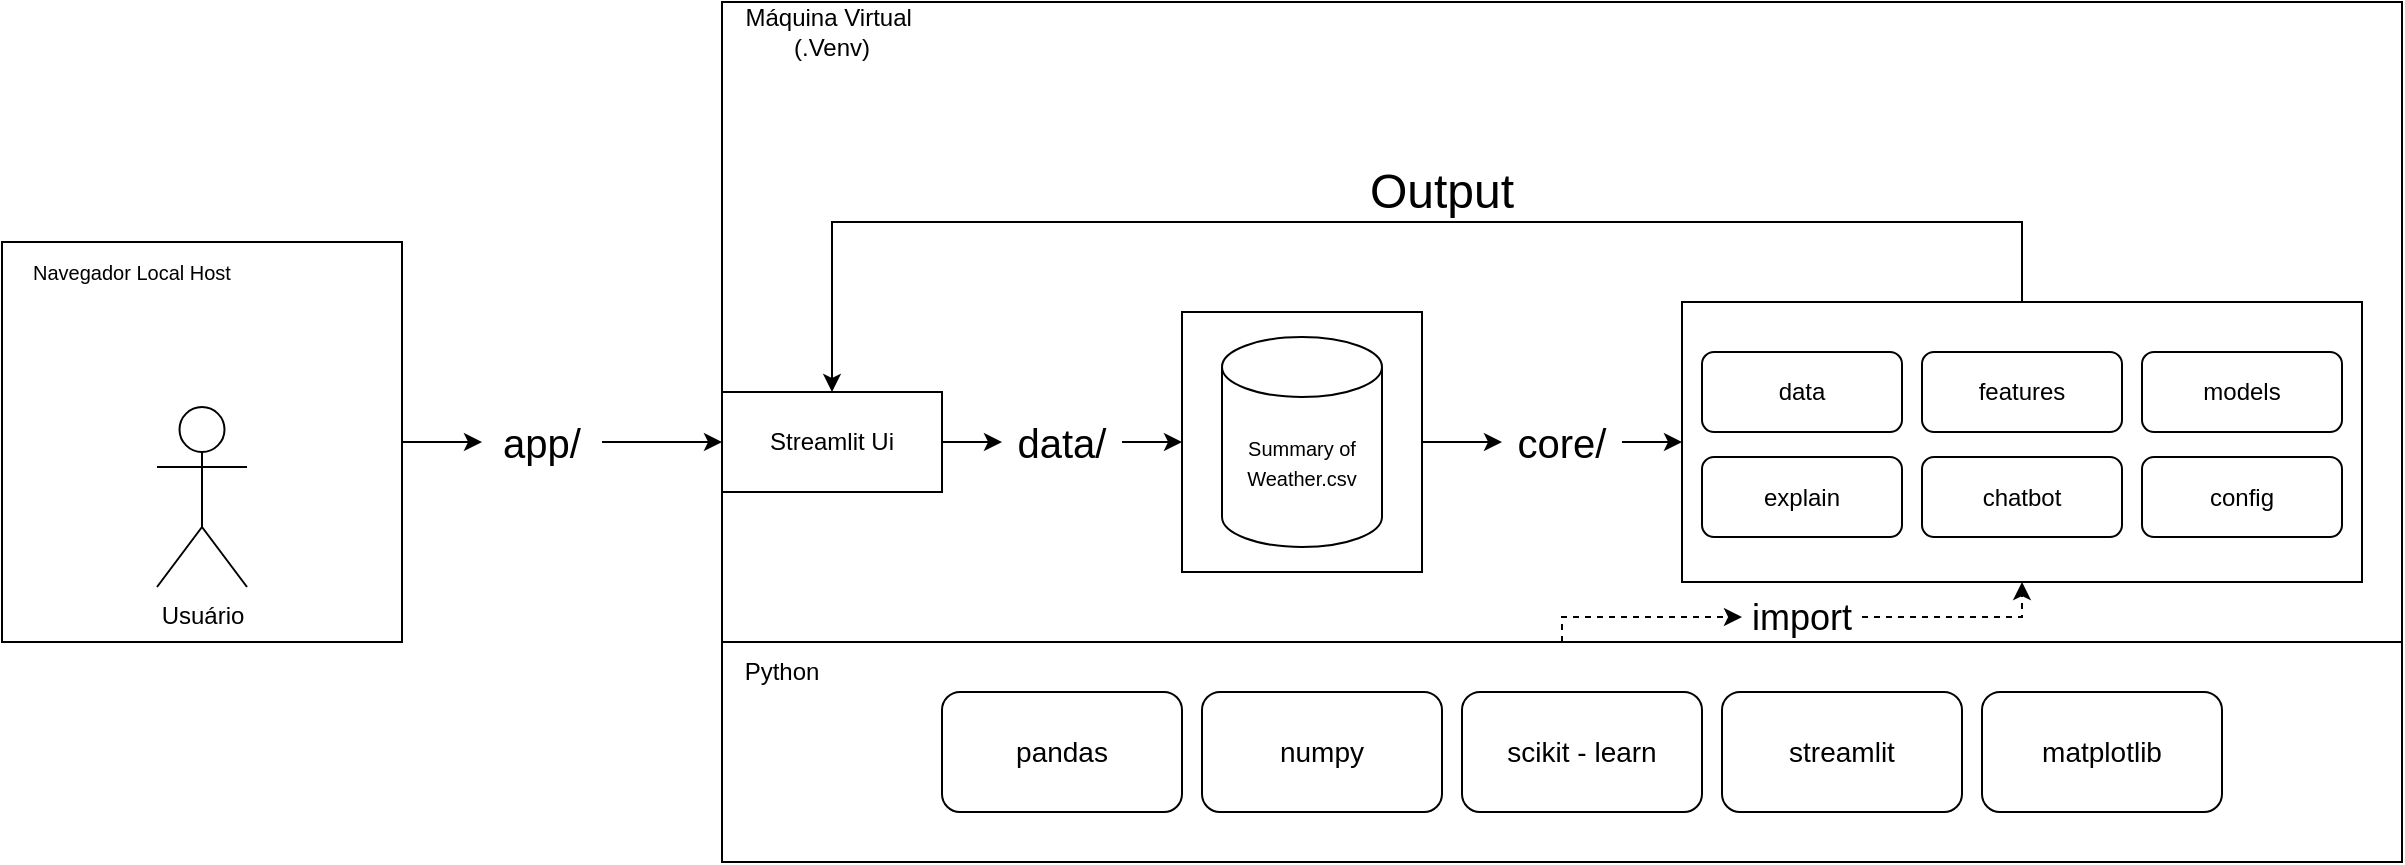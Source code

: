 <mxfile version="28.1.1">
  <diagram name="Página-1" id="7clNu2niKi_tRTRILwhC">
    <mxGraphModel dx="1605" dy="431" grid="1" gridSize="10" guides="1" tooltips="1" connect="1" arrows="1" fold="1" page="1" pageScale="1" pageWidth="827" pageHeight="1169" math="0" shadow="0">
      <root>
        <mxCell id="0" />
        <mxCell id="1" parent="0" />
        <mxCell id="QqDEhd43fWeGcJnSrxIc-2" value="" style="whiteSpace=wrap;html=1;aspect=fixed;" vertex="1" parent="1">
          <mxGeometry x="-10" y="120" width="200" height="200" as="geometry" />
        </mxCell>
        <mxCell id="QqDEhd43fWeGcJnSrxIc-3" value="&lt;font style=&quot;font-size: 10px;&quot;&gt;Navegador Local Host&lt;/font&gt;" style="text;html=1;align=center;verticalAlign=middle;whiteSpace=wrap;rounded=0;" vertex="1" parent="1">
          <mxGeometry x="-10" y="120" width="130" height="30" as="geometry" />
        </mxCell>
        <mxCell id="QqDEhd43fWeGcJnSrxIc-4" value="Usuário" style="shape=umlActor;verticalLabelPosition=bottom;verticalAlign=top;html=1;" vertex="1" parent="1">
          <mxGeometry x="67.5" y="202.5" width="45" height="90" as="geometry" />
        </mxCell>
        <mxCell id="QqDEhd43fWeGcJnSrxIc-5" value="" style="endArrow=classic;html=1;rounded=0;exitX=1;exitY=0.5;exitDx=0;exitDy=0;entryX=0;entryY=0.5;entryDx=0;entryDy=0;" edge="1" parent="1" source="QqDEhd43fWeGcJnSrxIc-6" target="QqDEhd43fWeGcJnSrxIc-11">
          <mxGeometry width="50" height="50" relative="1" as="geometry">
            <mxPoint x="390" y="260" as="sourcePoint" />
            <mxPoint x="330" y="220" as="targetPoint" />
          </mxGeometry>
        </mxCell>
        <mxCell id="QqDEhd43fWeGcJnSrxIc-8" value="" style="endArrow=classic;html=1;rounded=0;exitX=1;exitY=0.5;exitDx=0;exitDy=0;" edge="1" parent="1" source="QqDEhd43fWeGcJnSrxIc-2" target="QqDEhd43fWeGcJnSrxIc-6">
          <mxGeometry width="50" height="50" relative="1" as="geometry">
            <mxPoint x="190" y="250" as="sourcePoint" />
            <mxPoint x="330" y="250" as="targetPoint" />
          </mxGeometry>
        </mxCell>
        <mxCell id="QqDEhd43fWeGcJnSrxIc-6" value="&lt;font style=&quot;font-size: 20px;&quot;&gt;app/&lt;/font&gt;" style="text;html=1;align=center;verticalAlign=middle;whiteSpace=wrap;rounded=0;" vertex="1" parent="1">
          <mxGeometry x="230" y="205" width="60" height="30" as="geometry" />
        </mxCell>
        <mxCell id="QqDEhd43fWeGcJnSrxIc-9" value="" style="rounded=0;whiteSpace=wrap;html=1;" vertex="1" parent="1">
          <mxGeometry x="350" width="840" height="320" as="geometry" />
        </mxCell>
        <mxCell id="QqDEhd43fWeGcJnSrxIc-10" value="Máquina Virtual&amp;nbsp;&lt;div&gt;(.Venv)&lt;/div&gt;" style="text;html=1;align=center;verticalAlign=middle;whiteSpace=wrap;rounded=0;" vertex="1" parent="1">
          <mxGeometry x="350" width="110" height="30" as="geometry" />
        </mxCell>
        <mxCell id="QqDEhd43fWeGcJnSrxIc-11" value="Streamlit Ui" style="html=1;whiteSpace=wrap;" vertex="1" parent="1">
          <mxGeometry x="350" y="195" width="110" height="50" as="geometry" />
        </mxCell>
        <mxCell id="QqDEhd43fWeGcJnSrxIc-13" value="" style="endArrow=classic;html=1;rounded=0;exitX=1;exitY=0.5;exitDx=0;exitDy=0;entryX=0;entryY=0.5;entryDx=0;entryDy=0;" edge="1" parent="1" source="QqDEhd43fWeGcJnSrxIc-15" target="QqDEhd43fWeGcJnSrxIc-17">
          <mxGeometry width="50" height="50" relative="1" as="geometry">
            <mxPoint x="490" y="235" as="sourcePoint" />
            <mxPoint x="540" y="185" as="targetPoint" />
          </mxGeometry>
        </mxCell>
        <mxCell id="QqDEhd43fWeGcJnSrxIc-16" value="" style="endArrow=classic;html=1;rounded=0;exitX=1;exitY=0.5;exitDx=0;exitDy=0;" edge="1" parent="1" source="QqDEhd43fWeGcJnSrxIc-11" target="QqDEhd43fWeGcJnSrxIc-15">
          <mxGeometry width="50" height="50" relative="1" as="geometry">
            <mxPoint x="460" y="220" as="sourcePoint" />
            <mxPoint x="580" y="220" as="targetPoint" />
          </mxGeometry>
        </mxCell>
        <mxCell id="QqDEhd43fWeGcJnSrxIc-15" value="&lt;font style=&quot;font-size: 20px;&quot;&gt;data/&lt;/font&gt;" style="text;html=1;align=center;verticalAlign=middle;whiteSpace=wrap;rounded=0;" vertex="1" parent="1">
          <mxGeometry x="490" y="205" width="60" height="30" as="geometry" />
        </mxCell>
        <mxCell id="QqDEhd43fWeGcJnSrxIc-17" value="" style="rounded=0;whiteSpace=wrap;html=1;" vertex="1" parent="1">
          <mxGeometry x="580" y="155" width="120" height="130" as="geometry" />
        </mxCell>
        <mxCell id="QqDEhd43fWeGcJnSrxIc-12" value="" style="shape=cylinder3;whiteSpace=wrap;html=1;boundedLbl=1;backgroundOutline=1;size=15;" vertex="1" parent="1">
          <mxGeometry x="600" y="167.5" width="80" height="105" as="geometry" />
        </mxCell>
        <mxCell id="QqDEhd43fWeGcJnSrxIc-14" value="&lt;font style=&quot;font-size: 10px;&quot;&gt;Summary of Weather.csv&lt;/font&gt;" style="text;html=1;align=center;verticalAlign=middle;whiteSpace=wrap;rounded=0;" vertex="1" parent="1">
          <mxGeometry x="610" y="215" width="60" height="30" as="geometry" />
        </mxCell>
        <mxCell id="QqDEhd43fWeGcJnSrxIc-18" value="" style="endArrow=classic;html=1;rounded=0;exitX=1;exitY=0.5;exitDx=0;exitDy=0;entryX=0;entryY=0.5;entryDx=0;entryDy=0;" edge="1" parent="1" source="QqDEhd43fWeGcJnSrxIc-41" target="QqDEhd43fWeGcJnSrxIc-37">
          <mxGeometry width="50" height="50" relative="1" as="geometry">
            <mxPoint x="380" y="200" as="sourcePoint" />
            <mxPoint x="430" y="150" as="targetPoint" />
          </mxGeometry>
        </mxCell>
        <mxCell id="QqDEhd43fWeGcJnSrxIc-37" value="" style="rounded=0;whiteSpace=wrap;html=1;" vertex="1" parent="1">
          <mxGeometry x="830" y="150" width="340" height="140" as="geometry" />
        </mxCell>
        <mxCell id="QqDEhd43fWeGcJnSrxIc-23" value="" style="rounded=1;whiteSpace=wrap;html=1;" vertex="1" parent="1">
          <mxGeometry x="840" y="175" width="100" height="40" as="geometry" />
        </mxCell>
        <mxCell id="QqDEhd43fWeGcJnSrxIc-28" value="data" style="text;html=1;align=center;verticalAlign=middle;whiteSpace=wrap;rounded=0;" vertex="1" parent="1">
          <mxGeometry x="860" y="180" width="60" height="30" as="geometry" />
        </mxCell>
        <mxCell id="QqDEhd43fWeGcJnSrxIc-22" value="" style="rounded=1;whiteSpace=wrap;html=1;" vertex="1" parent="1">
          <mxGeometry x="950" y="175" width="100" height="40" as="geometry" />
        </mxCell>
        <mxCell id="QqDEhd43fWeGcJnSrxIc-29" value="features" style="text;html=1;align=center;verticalAlign=middle;whiteSpace=wrap;rounded=0;" vertex="1" parent="1">
          <mxGeometry x="970" y="180" width="60" height="30" as="geometry" />
        </mxCell>
        <mxCell id="QqDEhd43fWeGcJnSrxIc-26" value="" style="rounded=1;whiteSpace=wrap;html=1;" vertex="1" parent="1">
          <mxGeometry x="1060" y="175" width="100" height="40" as="geometry" />
        </mxCell>
        <mxCell id="QqDEhd43fWeGcJnSrxIc-33" value="models" style="text;html=1;align=center;verticalAlign=middle;whiteSpace=wrap;rounded=0;" vertex="1" parent="1">
          <mxGeometry x="1080" y="180" width="60" height="30" as="geometry" />
        </mxCell>
        <mxCell id="QqDEhd43fWeGcJnSrxIc-27" value="" style="rounded=1;whiteSpace=wrap;html=1;" vertex="1" parent="1">
          <mxGeometry x="1060" y="227.5" width="100" height="40" as="geometry" />
        </mxCell>
        <mxCell id="QqDEhd43fWeGcJnSrxIc-32" value="config" style="text;html=1;align=center;verticalAlign=middle;whiteSpace=wrap;rounded=0;" vertex="1" parent="1">
          <mxGeometry x="1080" y="232.5" width="60" height="30" as="geometry" />
        </mxCell>
        <mxCell id="QqDEhd43fWeGcJnSrxIc-24" value="" style="rounded=1;whiteSpace=wrap;html=1;" vertex="1" parent="1">
          <mxGeometry x="950" y="227.5" width="100" height="40" as="geometry" />
        </mxCell>
        <mxCell id="QqDEhd43fWeGcJnSrxIc-30" value="chatbot" style="text;html=1;align=center;verticalAlign=middle;whiteSpace=wrap;rounded=0;" vertex="1" parent="1">
          <mxGeometry x="970" y="232.5" width="60" height="30" as="geometry" />
        </mxCell>
        <mxCell id="QqDEhd43fWeGcJnSrxIc-20" value="" style="rounded=1;whiteSpace=wrap;html=1;" vertex="1" parent="1">
          <mxGeometry x="840" y="227.5" width="100" height="40" as="geometry" />
        </mxCell>
        <mxCell id="QqDEhd43fWeGcJnSrxIc-31" value="explain" style="text;html=1;align=center;verticalAlign=middle;whiteSpace=wrap;rounded=0;" vertex="1" parent="1">
          <mxGeometry x="860" y="232.5" width="60" height="30" as="geometry" />
        </mxCell>
        <mxCell id="QqDEhd43fWeGcJnSrxIc-42" value="" style="endArrow=classic;html=1;rounded=0;exitX=1;exitY=0.5;exitDx=0;exitDy=0;entryX=0;entryY=0.5;entryDx=0;entryDy=0;" edge="1" parent="1" source="QqDEhd43fWeGcJnSrxIc-17" target="QqDEhd43fWeGcJnSrxIc-41">
          <mxGeometry width="50" height="50" relative="1" as="geometry">
            <mxPoint x="700" y="220" as="sourcePoint" />
            <mxPoint x="830" y="220" as="targetPoint" />
          </mxGeometry>
        </mxCell>
        <mxCell id="QqDEhd43fWeGcJnSrxIc-41" value="&lt;font style=&quot;font-size: 20px;&quot;&gt;core/&lt;/font&gt;" style="text;html=1;align=center;verticalAlign=middle;whiteSpace=wrap;rounded=0;" vertex="1" parent="1">
          <mxGeometry x="740" y="205" width="60" height="30" as="geometry" />
        </mxCell>
        <mxCell id="QqDEhd43fWeGcJnSrxIc-43" value="" style="endArrow=classic;html=1;rounded=0;exitX=0.5;exitY=0;exitDx=0;exitDy=0;entryX=0.5;entryY=0;entryDx=0;entryDy=0;edgeStyle=orthogonalEdgeStyle;curved=0;" edge="1" parent="1" source="QqDEhd43fWeGcJnSrxIc-37" target="QqDEhd43fWeGcJnSrxIc-11">
          <mxGeometry width="50" height="50" relative="1" as="geometry">
            <mxPoint x="820" y="270" as="sourcePoint" />
            <mxPoint x="870" y="220" as="targetPoint" />
            <Array as="points">
              <mxPoint x="1000" y="110" />
              <mxPoint x="405" y="110" />
            </Array>
          </mxGeometry>
        </mxCell>
        <mxCell id="QqDEhd43fWeGcJnSrxIc-48" value="&lt;font style=&quot;font-size: 24px;&quot;&gt;Output&lt;/font&gt;" style="text;html=1;align=center;verticalAlign=middle;whiteSpace=wrap;rounded=0;" vertex="1" parent="1">
          <mxGeometry x="680" y="80" width="60" height="30" as="geometry" />
        </mxCell>
        <mxCell id="QqDEhd43fWeGcJnSrxIc-52" value="" style="rounded=0;whiteSpace=wrap;html=1;" vertex="1" parent="1">
          <mxGeometry x="350" y="320" width="840" height="110" as="geometry" />
        </mxCell>
        <mxCell id="QqDEhd43fWeGcJnSrxIc-53" value="Python" style="text;html=1;align=center;verticalAlign=middle;whiteSpace=wrap;rounded=0;" vertex="1" parent="1">
          <mxGeometry x="350" y="320" width="60" height="30" as="geometry" />
        </mxCell>
        <mxCell id="QqDEhd43fWeGcJnSrxIc-54" value="" style="rounded=1;whiteSpace=wrap;html=1;" vertex="1" parent="1">
          <mxGeometry x="460" y="345" width="120" height="60" as="geometry" />
        </mxCell>
        <mxCell id="QqDEhd43fWeGcJnSrxIc-55" value="" style="rounded=1;whiteSpace=wrap;html=1;" vertex="1" parent="1">
          <mxGeometry x="590" y="345" width="120" height="60" as="geometry" />
        </mxCell>
        <mxCell id="QqDEhd43fWeGcJnSrxIc-56" value="" style="rounded=1;whiteSpace=wrap;html=1;" vertex="1" parent="1">
          <mxGeometry x="720" y="345" width="120" height="60" as="geometry" />
        </mxCell>
        <mxCell id="QqDEhd43fWeGcJnSrxIc-57" value="" style="rounded=1;whiteSpace=wrap;html=1;" vertex="1" parent="1">
          <mxGeometry x="850" y="345" width="120" height="60" as="geometry" />
        </mxCell>
        <mxCell id="QqDEhd43fWeGcJnSrxIc-58" value="" style="rounded=1;whiteSpace=wrap;html=1;" vertex="1" parent="1">
          <mxGeometry x="980" y="345" width="120" height="60" as="geometry" />
        </mxCell>
        <mxCell id="QqDEhd43fWeGcJnSrxIc-59" value="&lt;font style=&quot;font-size: 14px;&quot;&gt;pandas&lt;/font&gt;" style="text;html=1;align=center;verticalAlign=middle;whiteSpace=wrap;rounded=0;" vertex="1" parent="1">
          <mxGeometry x="490" y="360" width="60" height="30" as="geometry" />
        </mxCell>
        <mxCell id="QqDEhd43fWeGcJnSrxIc-60" value="&lt;font style=&quot;font-size: 14px;&quot;&gt;numpy&lt;/font&gt;" style="text;html=1;align=center;verticalAlign=middle;whiteSpace=wrap;rounded=0;" vertex="1" parent="1">
          <mxGeometry x="620" y="360" width="60" height="30" as="geometry" />
        </mxCell>
        <mxCell id="QqDEhd43fWeGcJnSrxIc-61" value="&lt;font style=&quot;font-size: 14px;&quot;&gt;scikit - learn&lt;/font&gt;" style="text;html=1;align=center;verticalAlign=middle;whiteSpace=wrap;rounded=0;" vertex="1" parent="1">
          <mxGeometry x="740" y="360" width="80" height="30" as="geometry" />
        </mxCell>
        <mxCell id="QqDEhd43fWeGcJnSrxIc-62" value="&lt;font style=&quot;font-size: 14px;&quot;&gt;streamlit&lt;/font&gt;" style="text;html=1;align=center;verticalAlign=middle;whiteSpace=wrap;rounded=0;" vertex="1" parent="1">
          <mxGeometry x="880" y="360" width="60" height="30" as="geometry" />
        </mxCell>
        <mxCell id="QqDEhd43fWeGcJnSrxIc-63" value="&lt;font style=&quot;font-size: 14px;&quot;&gt;matplotlib&lt;/font&gt;" style="text;html=1;align=center;verticalAlign=middle;whiteSpace=wrap;rounded=0;" vertex="1" parent="1">
          <mxGeometry x="1010" y="360" width="60" height="30" as="geometry" />
        </mxCell>
        <mxCell id="QqDEhd43fWeGcJnSrxIc-64" value="" style="endArrow=classic;html=1;rounded=0;exitX=1;exitY=0.5;exitDx=0;exitDy=0;entryX=0.5;entryY=1;entryDx=0;entryDy=0;edgeStyle=orthogonalEdgeStyle;dashed=1;" edge="1" parent="1" source="QqDEhd43fWeGcJnSrxIc-65" target="QqDEhd43fWeGcJnSrxIc-37">
          <mxGeometry width="50" height="50" relative="1" as="geometry">
            <mxPoint x="880" y="270" as="sourcePoint" />
            <mxPoint x="930" y="220" as="targetPoint" />
          </mxGeometry>
        </mxCell>
        <mxCell id="QqDEhd43fWeGcJnSrxIc-67" value="" style="endArrow=classic;html=1;rounded=0;exitX=0.5;exitY=0;exitDx=0;exitDy=0;entryX=0;entryY=0.5;entryDx=0;entryDy=0;edgeStyle=orthogonalEdgeStyle;dashed=1;" edge="1" parent="1" source="QqDEhd43fWeGcJnSrxIc-52" target="QqDEhd43fWeGcJnSrxIc-65">
          <mxGeometry width="50" height="50" relative="1" as="geometry">
            <mxPoint x="770" y="320" as="sourcePoint" />
            <mxPoint x="1000" y="290" as="targetPoint" />
          </mxGeometry>
        </mxCell>
        <mxCell id="QqDEhd43fWeGcJnSrxIc-65" value="&lt;font style=&quot;font-size: 18px;&quot;&gt;import&lt;/font&gt;" style="text;html=1;align=center;verticalAlign=middle;whiteSpace=wrap;rounded=0;" vertex="1" parent="1">
          <mxGeometry x="860" y="292.5" width="60" height="30" as="geometry" />
        </mxCell>
      </root>
    </mxGraphModel>
  </diagram>
</mxfile>

